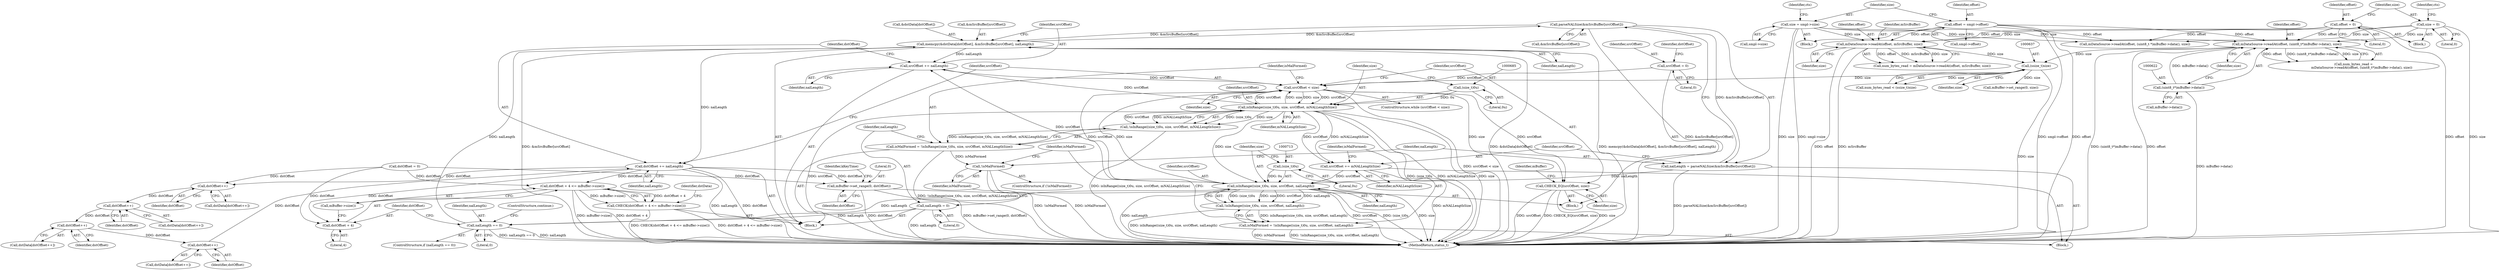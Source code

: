 digraph "0_Android_d48f0f145f8f0f4472bc0af668ac9a8bce44ba9b@array" {
"1000700" [label="(Call,parseNALSize(&mSrcBuffer[srcOffset]))"];
"1000765" [label="(Call,memcpy(&dstData[dstOffset], &mSrcBuffer[srcOffset], nalLength))"];
"1000700" [label="(Call,parseNALSize(&mSrcBuffer[srcOffset]))"];
"1000730" [label="(Call,nalLength == 0)"];
"1000711" [label="(Call,isInRange((size_t)0u, size, srcOffset, nalLength))"];
"1000712" [label="(Call,(size_t)0u)"];
"1000683" [label="(Call,isInRange((size_t)0u, size, srcOffset, mNALLengthSize))"];
"1000684" [label="(Call,(size_t)0u)"];
"1000675" [label="(Call,srcOffset < size)"];
"1000667" [label="(Call,srcOffset = 0)"];
"1000775" [label="(Call,srcOffset += nalLength)"];
"1000636" [label="(Call,(ssize_t)size)"];
"1000629" [label="(Call,mDataSource->readAt(offset, mSrcBuffer, size))"];
"1000327" [label="(Call,offset = smpl->offset)"];
"1000260" [label="(Call,offset = 0)"];
"1000332" [label="(Call,size = smpl->size)"];
"1000264" [label="(Call,size = 0)"];
"1000619" [label="(Call,mDataSource->readAt(offset, (uint8_t*)mBuffer->data(), size))"];
"1000621" [label="(Call,(uint8_t*)mBuffer->data())"];
"1000705" [label="(Call,srcOffset += mNALLengthSize)"];
"1000698" [label="(Call,nalLength = parseNALSize(&mSrcBuffer[srcOffset]))"];
"1000691" [label="(Call,nalLength = 0)"];
"1000682" [label="(Call,!isInRange((size_t)0u, size, srcOffset, mNALLengthSize))"];
"1000680" [label="(Call,isMalFormed = !isInRange((size_t)0u, size, srcOffset, mNALLengthSize))"];
"1000695" [label="(Call,!isMalFormed)"];
"1000781" [label="(Call,CHECK_EQ(srcOffset, size))"];
"1000710" [label="(Call,!isInRange((size_t)0u, size, srcOffset, nalLength))"];
"1000708" [label="(Call,isMalFormed = !isInRange((size_t)0u, size, srcOffset, nalLength))"];
"1000778" [label="(Call,dstOffset += nalLength)"];
"1000736" [label="(Call,dstOffset + 4 <= mBuffer->size())"];
"1000735" [label="(Call,CHECK(dstOffset + 4 <= mBuffer->size()))"];
"1000737" [label="(Call,dstOffset + 4)"];
"1000744" [label="(Call,dstOffset++)"];
"1000750" [label="(Call,dstOffset++)"];
"1000756" [label="(Call,dstOffset++)"];
"1000762" [label="(Call,dstOffset++)"];
"1000788" [label="(Call,mBuffer->set_range(0, dstOffset))"];
"1000714" [label="(Literal,0u)"];
"1000333" [label="(Identifier,size)"];
"1000688" [label="(Identifier,srcOffset)"];
"1000699" [label="(Identifier,nalLength)"];
"1000712" [label="(Call,(size_t)0u)"];
"1000766" [label="(Call,&dstData[dstOffset])"];
"1000265" [label="(Identifier,size)"];
"1000627" [label="(Call,num_bytes_read = mDataSource->readAt(offset, mSrcBuffer, size))"];
"1000765" [label="(Call,memcpy(&dstData[dstOffset], &mSrcBuffer[srcOffset], nalLength))"];
"1000742" [label="(Call,dstData[dstOffset++])"];
"1000731" [label="(Identifier,nalLength)"];
"1000674" [label="(ControlStructure,while (srcOffset < size))"];
"1000695" [label="(Call,!isMalFormed)"];
"1000671" [label="(Call,dstOffset = 0)"];
"1000668" [label="(Identifier,srcOffset)"];
"1000757" [label="(Identifier,dstOffset)"];
"1000686" [label="(Literal,0u)"];
"1000711" [label="(Call,isInRange((size_t)0u, size, srcOffset, nalLength))"];
"1000266" [label="(Literal,0)"];
"1000269" [label="(Identifier,cts)"];
"1000624" [label="(Identifier,size)"];
"1000781" [label="(Call,CHECK_EQ(srcOffset, size))"];
"1000623" [label="(Call,mBuffer->data())"];
"1000732" [label="(Literal,0)"];
"1000737" [label="(Call,dstOffset + 4)"];
"1000783" [label="(Identifier,size)"];
"1000621" [label="(Call,(uint8_t*)mBuffer->data())"];
"1000675" [label="(Call,srcOffset < size)"];
"1000655" [label="(Call,mBuffer->set_range(0, size))"];
"1000329" [label="(Call,smpl->offset)"];
"1000672" [label="(Identifier,dstOffset)"];
"1000706" [label="(Identifier,srcOffset)"];
"1000262" [label="(Literal,0)"];
"1000694" [label="(ControlStructure,if (!isMalFormed))"];
"1000687" [label="(Identifier,size)"];
"1000636" [label="(Call,(ssize_t)size)"];
"1000760" [label="(Call,dstData[dstOffset++])"];
"1000682" [label="(Call,!isInRange((size_t)0u, size, srcOffset, mNALLengthSize))"];
"1000788" [label="(Call,mBuffer->set_range(0, dstOffset))"];
"1000836" [label="(MethodReturn,status_t)"];
"1000684" [label="(Call,(size_t)0u)"];
"1000719" [label="(Identifier,isMalFormed)"];
"1000717" [label="(Identifier,nalLength)"];
"1000629" [label="(Call,mDataSource->readAt(offset, mSrcBuffer, size))"];
"1000696" [label="(Identifier,isMalFormed)"];
"1000790" [label="(Identifier,dstOffset)"];
"1000743" [label="(Identifier,dstData)"];
"1000332" [label="(Call,size = smpl->size)"];
"1000338" [label="(Identifier,cts)"];
"1000678" [label="(Block,)"];
"1000264" [label="(Call,size = 0)"];
"1000754" [label="(Call,dstData[dstOffset++])"];
"1000700" [label="(Call,parseNALSize(&mSrcBuffer[srcOffset]))"];
"1000739" [label="(Literal,4)"];
"1000716" [label="(Identifier,srcOffset)"];
"1000779" [label="(Identifier,dstOffset)"];
"1000786" [label="(Identifier,mBuffer)"];
"1000730" [label="(Call,nalLength == 0)"];
"1000780" [label="(Identifier,nalLength)"];
"1000620" [label="(Identifier,offset)"];
"1000692" [label="(Identifier,nalLength)"];
"1000763" [label="(Identifier,dstOffset)"];
"1000630" [label="(Identifier,offset)"];
"1000283" [label="(Block,)"];
"1000677" [label="(Identifier,size)"];
"1000738" [label="(Identifier,dstOffset)"];
"1000638" [label="(Identifier,size)"];
"1000327" [label="(Call,offset = smpl->offset)"];
"1000683" [label="(Call,isInRange((size_t)0u, size, srcOffset, mNALLengthSize))"];
"1000680" [label="(Call,isMalFormed = !isInRange((size_t)0u, size, srcOffset, mNALLengthSize))"];
"1000762" [label="(Call,dstOffset++)"];
"1000744" [label="(Call,dstOffset++)"];
"1000774" [label="(Identifier,nalLength)"];
"1000698" [label="(Call,nalLength = parseNALSize(&mSrcBuffer[srcOffset]))"];
"1000750" [label="(Call,dstOffset++)"];
"1000776" [label="(Identifier,srcOffset)"];
"1000734" [label="(ControlStructure,continue;)"];
"1000701" [label="(Call,&mSrcBuffer[srcOffset])"];
"1000705" [label="(Call,srcOffset += mNALLengthSize)"];
"1000751" [label="(Identifier,dstOffset)"];
"1000669" [label="(Literal,0)"];
"1000334" [label="(Call,smpl->size)"];
"1000632" [label="(Identifier,size)"];
"1000789" [label="(Literal,0)"];
"1000778" [label="(Call,dstOffset += nalLength)"];
"1000261" [label="(Identifier,offset)"];
"1000708" [label="(Call,isMalFormed = !isInRange((size_t)0u, size, srcOffset, nalLength))"];
"1000770" [label="(Call,&mSrcBuffer[srcOffset])"];
"1000436" [label="(Call,mDataSource->readAt(offset, (uint8_t *)mBuffer->data(), size))"];
"1000328" [label="(Identifier,offset)"];
"1000631" [label="(Identifier,mSrcBuffer)"];
"1000676" [label="(Identifier,srcOffset)"];
"1000740" [label="(Call,mBuffer->size())"];
"1000782" [label="(Identifier,srcOffset)"];
"1000691" [label="(Call,nalLength = 0)"];
"1000729" [label="(ControlStructure,if (nalLength == 0))"];
"1000681" [label="(Identifier,isMalFormed)"];
"1000617" [label="(Call,num_bytes_read =\n                mDataSource->readAt(offset, (uint8_t*)mBuffer->data(), size))"];
"1000697" [label="(Block,)"];
"1000619" [label="(Call,mDataSource->readAt(offset, (uint8_t*)mBuffer->data(), size))"];
"1000634" [label="(Call,num_bytes_read < (ssize_t)size)"];
"1000260" [label="(Call,offset = 0)"];
"1000775" [label="(Call,srcOffset += nalLength)"];
"1000735" [label="(Call,CHECK(dstOffset + 4 <= mBuffer->size()))"];
"1000709" [label="(Identifier,isMalFormed)"];
"1000715" [label="(Identifier,size)"];
"1000777" [label="(Identifier,nalLength)"];
"1000667" [label="(Call,srcOffset = 0)"];
"1000689" [label="(Identifier,mNALLengthSize)"];
"1000792" [label="(Identifier,kKeyTime)"];
"1000745" [label="(Identifier,dstOffset)"];
"1000710" [label="(Call,!isInRange((size_t)0u, size, srcOffset, nalLength))"];
"1000105" [label="(Block,)"];
"1000707" [label="(Identifier,mNALLengthSize)"];
"1000693" [label="(Literal,0)"];
"1000736" [label="(Call,dstOffset + 4 <= mBuffer->size())"];
"1000756" [label="(Call,dstOffset++)"];
"1000748" [label="(Call,dstData[dstOffset++])"];
"1000659" [label="(Block,)"];
"1000700" -> "1000698"  [label="AST: "];
"1000700" -> "1000701"  [label="CFG: "];
"1000701" -> "1000700"  [label="AST: "];
"1000698" -> "1000700"  [label="CFG: "];
"1000700" -> "1000836"  [label="DDG: &mSrcBuffer[srcOffset]"];
"1000700" -> "1000698"  [label="DDG: &mSrcBuffer[srcOffset]"];
"1000765" -> "1000700"  [label="DDG: &mSrcBuffer[srcOffset]"];
"1000700" -> "1000765"  [label="DDG: &mSrcBuffer[srcOffset]"];
"1000765" -> "1000678"  [label="AST: "];
"1000765" -> "1000774"  [label="CFG: "];
"1000766" -> "1000765"  [label="AST: "];
"1000770" -> "1000765"  [label="AST: "];
"1000774" -> "1000765"  [label="AST: "];
"1000776" -> "1000765"  [label="CFG: "];
"1000765" -> "1000836"  [label="DDG: &mSrcBuffer[srcOffset]"];
"1000765" -> "1000836"  [label="DDG: &dstData[dstOffset]"];
"1000765" -> "1000836"  [label="DDG: memcpy(&dstData[dstOffset], &mSrcBuffer[srcOffset], nalLength)"];
"1000730" -> "1000765"  [label="DDG: nalLength"];
"1000765" -> "1000775"  [label="DDG: nalLength"];
"1000765" -> "1000778"  [label="DDG: nalLength"];
"1000730" -> "1000729"  [label="AST: "];
"1000730" -> "1000732"  [label="CFG: "];
"1000731" -> "1000730"  [label="AST: "];
"1000732" -> "1000730"  [label="AST: "];
"1000734" -> "1000730"  [label="CFG: "];
"1000738" -> "1000730"  [label="CFG: "];
"1000730" -> "1000836"  [label="DDG: nalLength == 0"];
"1000730" -> "1000836"  [label="DDG: nalLength"];
"1000711" -> "1000730"  [label="DDG: nalLength"];
"1000691" -> "1000730"  [label="DDG: nalLength"];
"1000711" -> "1000710"  [label="AST: "];
"1000711" -> "1000717"  [label="CFG: "];
"1000712" -> "1000711"  [label="AST: "];
"1000715" -> "1000711"  [label="AST: "];
"1000716" -> "1000711"  [label="AST: "];
"1000717" -> "1000711"  [label="AST: "];
"1000710" -> "1000711"  [label="CFG: "];
"1000711" -> "1000836"  [label="DDG: srcOffset"];
"1000711" -> "1000836"  [label="DDG: (size_t)0u"];
"1000711" -> "1000836"  [label="DDG: size"];
"1000711" -> "1000836"  [label="DDG: nalLength"];
"1000711" -> "1000675"  [label="DDG: srcOffset"];
"1000711" -> "1000675"  [label="DDG: size"];
"1000711" -> "1000710"  [label="DDG: (size_t)0u"];
"1000711" -> "1000710"  [label="DDG: size"];
"1000711" -> "1000710"  [label="DDG: srcOffset"];
"1000711" -> "1000710"  [label="DDG: nalLength"];
"1000712" -> "1000711"  [label="DDG: 0u"];
"1000683" -> "1000711"  [label="DDG: size"];
"1000705" -> "1000711"  [label="DDG: srcOffset"];
"1000698" -> "1000711"  [label="DDG: nalLength"];
"1000711" -> "1000775"  [label="DDG: srcOffset"];
"1000712" -> "1000714"  [label="CFG: "];
"1000713" -> "1000712"  [label="AST: "];
"1000714" -> "1000712"  [label="AST: "];
"1000715" -> "1000712"  [label="CFG: "];
"1000683" -> "1000682"  [label="AST: "];
"1000683" -> "1000689"  [label="CFG: "];
"1000684" -> "1000683"  [label="AST: "];
"1000687" -> "1000683"  [label="AST: "];
"1000688" -> "1000683"  [label="AST: "];
"1000689" -> "1000683"  [label="AST: "];
"1000682" -> "1000683"  [label="CFG: "];
"1000683" -> "1000836"  [label="DDG: (size_t)0u"];
"1000683" -> "1000836"  [label="DDG: mNALLengthSize"];
"1000683" -> "1000836"  [label="DDG: size"];
"1000683" -> "1000836"  [label="DDG: srcOffset"];
"1000683" -> "1000675"  [label="DDG: srcOffset"];
"1000683" -> "1000675"  [label="DDG: size"];
"1000683" -> "1000682"  [label="DDG: (size_t)0u"];
"1000683" -> "1000682"  [label="DDG: size"];
"1000683" -> "1000682"  [label="DDG: srcOffset"];
"1000683" -> "1000682"  [label="DDG: mNALLengthSize"];
"1000684" -> "1000683"  [label="DDG: 0u"];
"1000675" -> "1000683"  [label="DDG: size"];
"1000675" -> "1000683"  [label="DDG: srcOffset"];
"1000683" -> "1000705"  [label="DDG: mNALLengthSize"];
"1000683" -> "1000705"  [label="DDG: srcOffset"];
"1000683" -> "1000775"  [label="DDG: srcOffset"];
"1000684" -> "1000686"  [label="CFG: "];
"1000685" -> "1000684"  [label="AST: "];
"1000686" -> "1000684"  [label="AST: "];
"1000687" -> "1000684"  [label="CFG: "];
"1000675" -> "1000674"  [label="AST: "];
"1000675" -> "1000677"  [label="CFG: "];
"1000676" -> "1000675"  [label="AST: "];
"1000677" -> "1000675"  [label="AST: "];
"1000681" -> "1000675"  [label="CFG: "];
"1000782" -> "1000675"  [label="CFG: "];
"1000675" -> "1000836"  [label="DDG: srcOffset < size"];
"1000667" -> "1000675"  [label="DDG: srcOffset"];
"1000775" -> "1000675"  [label="DDG: srcOffset"];
"1000636" -> "1000675"  [label="DDG: size"];
"1000675" -> "1000781"  [label="DDG: srcOffset"];
"1000675" -> "1000781"  [label="DDG: size"];
"1000667" -> "1000659"  [label="AST: "];
"1000667" -> "1000669"  [label="CFG: "];
"1000668" -> "1000667"  [label="AST: "];
"1000669" -> "1000667"  [label="AST: "];
"1000672" -> "1000667"  [label="CFG: "];
"1000775" -> "1000678"  [label="AST: "];
"1000775" -> "1000777"  [label="CFG: "];
"1000776" -> "1000775"  [label="AST: "];
"1000777" -> "1000775"  [label="AST: "];
"1000779" -> "1000775"  [label="CFG: "];
"1000636" -> "1000634"  [label="AST: "];
"1000636" -> "1000638"  [label="CFG: "];
"1000637" -> "1000636"  [label="AST: "];
"1000638" -> "1000636"  [label="AST: "];
"1000634" -> "1000636"  [label="CFG: "];
"1000636" -> "1000836"  [label="DDG: size"];
"1000636" -> "1000634"  [label="DDG: size"];
"1000629" -> "1000636"  [label="DDG: size"];
"1000619" -> "1000636"  [label="DDG: size"];
"1000636" -> "1000655"  [label="DDG: size"];
"1000629" -> "1000627"  [label="AST: "];
"1000629" -> "1000632"  [label="CFG: "];
"1000630" -> "1000629"  [label="AST: "];
"1000631" -> "1000629"  [label="AST: "];
"1000632" -> "1000629"  [label="AST: "];
"1000627" -> "1000629"  [label="CFG: "];
"1000629" -> "1000836"  [label="DDG: offset"];
"1000629" -> "1000836"  [label="DDG: mSrcBuffer"];
"1000629" -> "1000627"  [label="DDG: offset"];
"1000629" -> "1000627"  [label="DDG: mSrcBuffer"];
"1000629" -> "1000627"  [label="DDG: size"];
"1000327" -> "1000629"  [label="DDG: offset"];
"1000260" -> "1000629"  [label="DDG: offset"];
"1000332" -> "1000629"  [label="DDG: size"];
"1000264" -> "1000629"  [label="DDG: size"];
"1000327" -> "1000283"  [label="AST: "];
"1000327" -> "1000329"  [label="CFG: "];
"1000328" -> "1000327"  [label="AST: "];
"1000329" -> "1000327"  [label="AST: "];
"1000333" -> "1000327"  [label="CFG: "];
"1000327" -> "1000836"  [label="DDG: offset"];
"1000327" -> "1000836"  [label="DDG: smpl->offset"];
"1000327" -> "1000436"  [label="DDG: offset"];
"1000327" -> "1000619"  [label="DDG: offset"];
"1000260" -> "1000105"  [label="AST: "];
"1000260" -> "1000262"  [label="CFG: "];
"1000261" -> "1000260"  [label="AST: "];
"1000262" -> "1000260"  [label="AST: "];
"1000265" -> "1000260"  [label="CFG: "];
"1000260" -> "1000836"  [label="DDG: offset"];
"1000260" -> "1000436"  [label="DDG: offset"];
"1000260" -> "1000619"  [label="DDG: offset"];
"1000332" -> "1000283"  [label="AST: "];
"1000332" -> "1000334"  [label="CFG: "];
"1000333" -> "1000332"  [label="AST: "];
"1000334" -> "1000332"  [label="AST: "];
"1000338" -> "1000332"  [label="CFG: "];
"1000332" -> "1000836"  [label="DDG: smpl->size"];
"1000332" -> "1000836"  [label="DDG: size"];
"1000332" -> "1000436"  [label="DDG: size"];
"1000332" -> "1000619"  [label="DDG: size"];
"1000264" -> "1000105"  [label="AST: "];
"1000264" -> "1000266"  [label="CFG: "];
"1000265" -> "1000264"  [label="AST: "];
"1000266" -> "1000264"  [label="AST: "];
"1000269" -> "1000264"  [label="CFG: "];
"1000264" -> "1000836"  [label="DDG: size"];
"1000264" -> "1000436"  [label="DDG: size"];
"1000264" -> "1000619"  [label="DDG: size"];
"1000619" -> "1000617"  [label="AST: "];
"1000619" -> "1000624"  [label="CFG: "];
"1000620" -> "1000619"  [label="AST: "];
"1000621" -> "1000619"  [label="AST: "];
"1000624" -> "1000619"  [label="AST: "];
"1000617" -> "1000619"  [label="CFG: "];
"1000619" -> "1000836"  [label="DDG: (uint8_t*)mBuffer->data()"];
"1000619" -> "1000836"  [label="DDG: offset"];
"1000619" -> "1000617"  [label="DDG: offset"];
"1000619" -> "1000617"  [label="DDG: (uint8_t*)mBuffer->data()"];
"1000619" -> "1000617"  [label="DDG: size"];
"1000621" -> "1000619"  [label="DDG: mBuffer->data()"];
"1000621" -> "1000623"  [label="CFG: "];
"1000622" -> "1000621"  [label="AST: "];
"1000623" -> "1000621"  [label="AST: "];
"1000624" -> "1000621"  [label="CFG: "];
"1000621" -> "1000836"  [label="DDG: mBuffer->data()"];
"1000705" -> "1000697"  [label="AST: "];
"1000705" -> "1000707"  [label="CFG: "];
"1000706" -> "1000705"  [label="AST: "];
"1000707" -> "1000705"  [label="AST: "];
"1000709" -> "1000705"  [label="CFG: "];
"1000705" -> "1000836"  [label="DDG: mNALLengthSize"];
"1000698" -> "1000697"  [label="AST: "];
"1000699" -> "1000698"  [label="AST: "];
"1000706" -> "1000698"  [label="CFG: "];
"1000698" -> "1000836"  [label="DDG: parseNALSize(&mSrcBuffer[srcOffset])"];
"1000691" -> "1000678"  [label="AST: "];
"1000691" -> "1000693"  [label="CFG: "];
"1000692" -> "1000691"  [label="AST: "];
"1000693" -> "1000691"  [label="AST: "];
"1000696" -> "1000691"  [label="CFG: "];
"1000691" -> "1000836"  [label="DDG: nalLength"];
"1000682" -> "1000680"  [label="AST: "];
"1000680" -> "1000682"  [label="CFG: "];
"1000682" -> "1000836"  [label="DDG: isInRange((size_t)0u, size, srcOffset, mNALLengthSize)"];
"1000682" -> "1000680"  [label="DDG: isInRange((size_t)0u, size, srcOffset, mNALLengthSize)"];
"1000680" -> "1000678"  [label="AST: "];
"1000681" -> "1000680"  [label="AST: "];
"1000692" -> "1000680"  [label="CFG: "];
"1000680" -> "1000836"  [label="DDG: !isInRange((size_t)0u, size, srcOffset, mNALLengthSize)"];
"1000680" -> "1000695"  [label="DDG: isMalFormed"];
"1000695" -> "1000694"  [label="AST: "];
"1000695" -> "1000696"  [label="CFG: "];
"1000696" -> "1000695"  [label="AST: "];
"1000699" -> "1000695"  [label="CFG: "];
"1000719" -> "1000695"  [label="CFG: "];
"1000695" -> "1000836"  [label="DDG: !isMalFormed"];
"1000695" -> "1000836"  [label="DDG: isMalFormed"];
"1000781" -> "1000659"  [label="AST: "];
"1000781" -> "1000783"  [label="CFG: "];
"1000782" -> "1000781"  [label="AST: "];
"1000783" -> "1000781"  [label="AST: "];
"1000786" -> "1000781"  [label="CFG: "];
"1000781" -> "1000836"  [label="DDG: CHECK_EQ(srcOffset, size)"];
"1000781" -> "1000836"  [label="DDG: size"];
"1000781" -> "1000836"  [label="DDG: srcOffset"];
"1000710" -> "1000708"  [label="AST: "];
"1000708" -> "1000710"  [label="CFG: "];
"1000710" -> "1000836"  [label="DDG: isInRange((size_t)0u, size, srcOffset, nalLength)"];
"1000710" -> "1000708"  [label="DDG: isInRange((size_t)0u, size, srcOffset, nalLength)"];
"1000708" -> "1000697"  [label="AST: "];
"1000709" -> "1000708"  [label="AST: "];
"1000719" -> "1000708"  [label="CFG: "];
"1000708" -> "1000836"  [label="DDG: isMalFormed"];
"1000708" -> "1000836"  [label="DDG: !isInRange((size_t)0u, size, srcOffset, nalLength)"];
"1000778" -> "1000678"  [label="AST: "];
"1000778" -> "1000780"  [label="CFG: "];
"1000779" -> "1000778"  [label="AST: "];
"1000780" -> "1000778"  [label="AST: "];
"1000676" -> "1000778"  [label="CFG: "];
"1000778" -> "1000836"  [label="DDG: nalLength"];
"1000778" -> "1000836"  [label="DDG: dstOffset"];
"1000778" -> "1000736"  [label="DDG: dstOffset"];
"1000778" -> "1000737"  [label="DDG: dstOffset"];
"1000778" -> "1000744"  [label="DDG: dstOffset"];
"1000762" -> "1000778"  [label="DDG: dstOffset"];
"1000778" -> "1000788"  [label="DDG: dstOffset"];
"1000736" -> "1000735"  [label="AST: "];
"1000736" -> "1000740"  [label="CFG: "];
"1000737" -> "1000736"  [label="AST: "];
"1000740" -> "1000736"  [label="AST: "];
"1000735" -> "1000736"  [label="CFG: "];
"1000736" -> "1000836"  [label="DDG: mBuffer->size()"];
"1000736" -> "1000836"  [label="DDG: dstOffset + 4"];
"1000736" -> "1000735"  [label="DDG: dstOffset + 4"];
"1000736" -> "1000735"  [label="DDG: mBuffer->size()"];
"1000671" -> "1000736"  [label="DDG: dstOffset"];
"1000735" -> "1000678"  [label="AST: "];
"1000743" -> "1000735"  [label="CFG: "];
"1000735" -> "1000836"  [label="DDG: CHECK(dstOffset + 4 <= mBuffer->size())"];
"1000735" -> "1000836"  [label="DDG: dstOffset + 4 <= mBuffer->size()"];
"1000737" -> "1000739"  [label="CFG: "];
"1000738" -> "1000737"  [label="AST: "];
"1000739" -> "1000737"  [label="AST: "];
"1000740" -> "1000737"  [label="CFG: "];
"1000671" -> "1000737"  [label="DDG: dstOffset"];
"1000744" -> "1000742"  [label="AST: "];
"1000744" -> "1000745"  [label="CFG: "];
"1000745" -> "1000744"  [label="AST: "];
"1000742" -> "1000744"  [label="CFG: "];
"1000671" -> "1000744"  [label="DDG: dstOffset"];
"1000744" -> "1000750"  [label="DDG: dstOffset"];
"1000750" -> "1000748"  [label="AST: "];
"1000750" -> "1000751"  [label="CFG: "];
"1000751" -> "1000750"  [label="AST: "];
"1000748" -> "1000750"  [label="CFG: "];
"1000750" -> "1000756"  [label="DDG: dstOffset"];
"1000756" -> "1000754"  [label="AST: "];
"1000756" -> "1000757"  [label="CFG: "];
"1000757" -> "1000756"  [label="AST: "];
"1000754" -> "1000756"  [label="CFG: "];
"1000756" -> "1000762"  [label="DDG: dstOffset"];
"1000762" -> "1000760"  [label="AST: "];
"1000762" -> "1000763"  [label="CFG: "];
"1000763" -> "1000762"  [label="AST: "];
"1000760" -> "1000762"  [label="CFG: "];
"1000788" -> "1000659"  [label="AST: "];
"1000788" -> "1000790"  [label="CFG: "];
"1000789" -> "1000788"  [label="AST: "];
"1000790" -> "1000788"  [label="AST: "];
"1000792" -> "1000788"  [label="CFG: "];
"1000788" -> "1000836"  [label="DDG: mBuffer->set_range(0, dstOffset)"];
"1000788" -> "1000836"  [label="DDG: dstOffset"];
"1000671" -> "1000788"  [label="DDG: dstOffset"];
}
